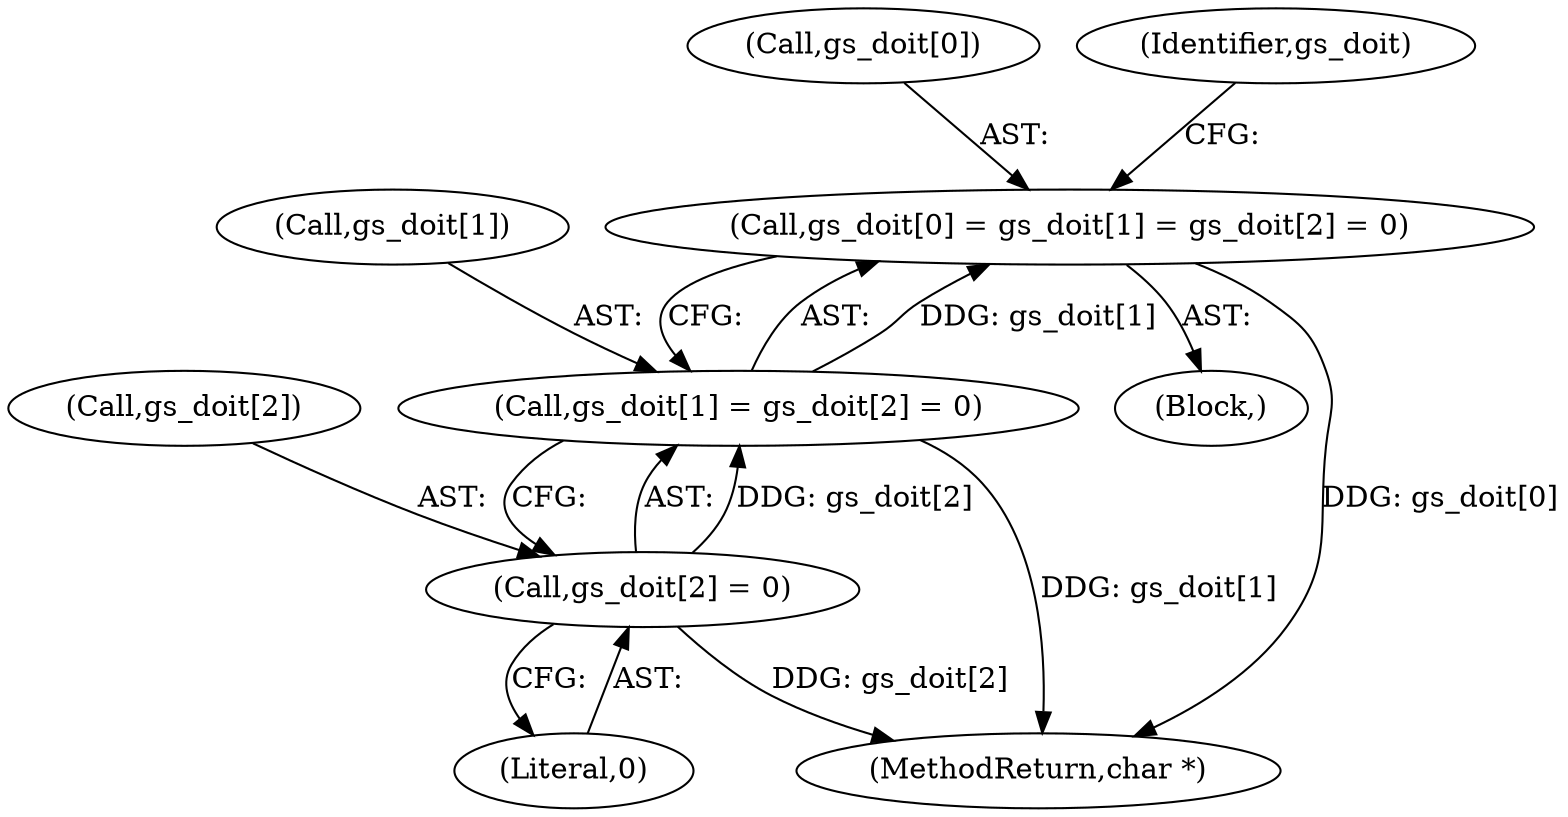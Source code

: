 digraph "0_openssl_2919516136a4227d9e6d8f2fe66ef976aaf8c561@array" {
"1000401" [label="(Call,gs_doit[0] = gs_doit[1] = gs_doit[2] = 0)"];
"1000405" [label="(Call,gs_doit[1] = gs_doit[2] = 0)"];
"1000409" [label="(Call,gs_doit[2] = 0)"];
"1000400" [label="(Block,)"];
"1000413" [label="(Literal,0)"];
"1000410" [label="(Call,gs_doit[2])"];
"1000401" [label="(Call,gs_doit[0] = gs_doit[1] = gs_doit[2] = 0)"];
"1000405" [label="(Call,gs_doit[1] = gs_doit[2] = 0)"];
"1000406" [label="(Call,gs_doit[1])"];
"1000402" [label="(Call,gs_doit[0])"];
"1000409" [label="(Call,gs_doit[2] = 0)"];
"1000416" [label="(Identifier,gs_doit)"];
"1000663" [label="(MethodReturn,char *)"];
"1000401" -> "1000400"  [label="AST: "];
"1000401" -> "1000405"  [label="CFG: "];
"1000402" -> "1000401"  [label="AST: "];
"1000405" -> "1000401"  [label="AST: "];
"1000416" -> "1000401"  [label="CFG: "];
"1000401" -> "1000663"  [label="DDG: gs_doit[0]"];
"1000405" -> "1000401"  [label="DDG: gs_doit[1]"];
"1000405" -> "1000409"  [label="CFG: "];
"1000406" -> "1000405"  [label="AST: "];
"1000409" -> "1000405"  [label="AST: "];
"1000405" -> "1000663"  [label="DDG: gs_doit[1]"];
"1000409" -> "1000405"  [label="DDG: gs_doit[2]"];
"1000409" -> "1000413"  [label="CFG: "];
"1000410" -> "1000409"  [label="AST: "];
"1000413" -> "1000409"  [label="AST: "];
"1000409" -> "1000663"  [label="DDG: gs_doit[2]"];
}
